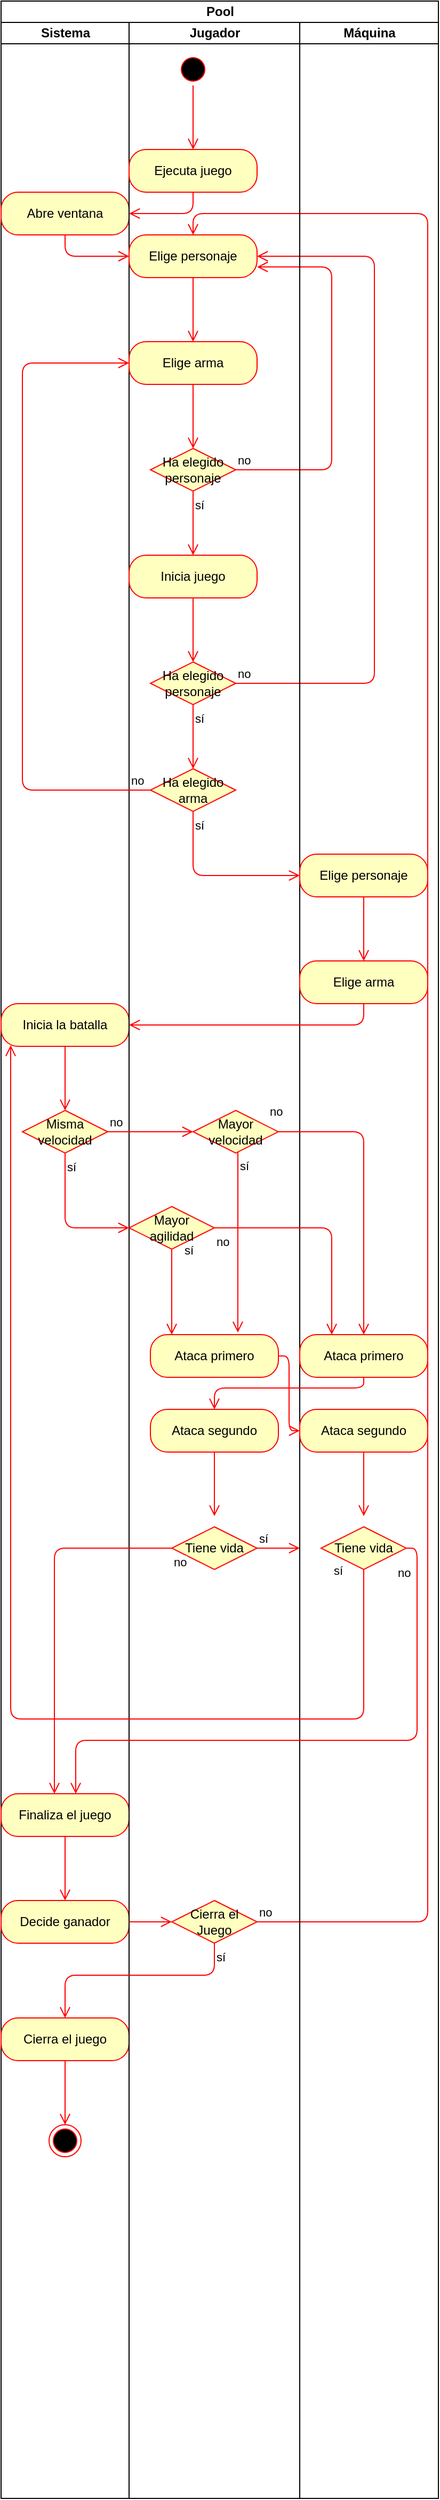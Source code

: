 <mxfile version="14.6.11" type="device"><diagram id="xTf2T0lcEl2p8durrea1" name="Page-1"><mxGraphModel dx="460" dy="1953" grid="1" gridSize="10" guides="1" tooltips="1" connect="1" arrows="1" fold="1" page="1" pageScale="1" pageWidth="827" pageHeight="1169" math="0" shadow="0"><root><mxCell id="0"/><mxCell id="1" parent="0"/><mxCell id="V55fseo6k7ZCPAbQCenO-1" value="Pool" style="swimlane;html=1;childLayout=stackLayout;resizeParent=1;resizeParentMax=0;startSize=20;" vertex="1" parent="1"><mxGeometry y="-1169" width="410" height="2339" as="geometry"/></mxCell><mxCell id="V55fseo6k7ZCPAbQCenO-2" value="Sistema" style="swimlane;html=1;startSize=20;" vertex="1" parent="V55fseo6k7ZCPAbQCenO-1"><mxGeometry y="20" width="120" height="2319" as="geometry"/></mxCell><mxCell id="wQiK66BC6Fzw9HKfYPsQ-5" value="Abre ventana" style="rounded=1;whiteSpace=wrap;html=1;arcSize=40;fontColor=#000000;fillColor=#ffffc0;strokeColor=#ff0000;" vertex="1" parent="V55fseo6k7ZCPAbQCenO-2"><mxGeometry y="159" width="120" height="40" as="geometry"/></mxCell><mxCell id="wQiK66BC6Fzw9HKfYPsQ-26" value="Inicia la batalla" style="rounded=1;whiteSpace=wrap;html=1;arcSize=40;fontColor=#000000;fillColor=#ffffc0;strokeColor=#ff0000;" vertex="1" parent="V55fseo6k7ZCPAbQCenO-2"><mxGeometry y="919" width="120" height="40" as="geometry"/></mxCell><mxCell id="wQiK66BC6Fzw9HKfYPsQ-27" value="" style="edgeStyle=orthogonalEdgeStyle;html=1;verticalAlign=bottom;endArrow=open;endSize=8;strokeColor=#ff0000;" edge="1" source="wQiK66BC6Fzw9HKfYPsQ-26" parent="V55fseo6k7ZCPAbQCenO-2"><mxGeometry relative="1" as="geometry"><mxPoint x="60" y="1019" as="targetPoint"/></mxGeometry></mxCell><mxCell id="wQiK66BC6Fzw9HKfYPsQ-31" value="Misma&lt;br&gt;velocidad" style="rhombus;whiteSpace=wrap;html=1;fillColor=#ffffc0;strokeColor=#ff0000;" vertex="1" parent="V55fseo6k7ZCPAbQCenO-2"><mxGeometry x="20" y="1019" width="80" height="40" as="geometry"/></mxCell><mxCell id="wQiK66BC6Fzw9HKfYPsQ-33" value="sí" style="edgeStyle=orthogonalEdgeStyle;html=1;align=left;verticalAlign=top;endArrow=open;endSize=8;strokeColor=#ff0000;" edge="1" source="wQiK66BC6Fzw9HKfYPsQ-31" parent="V55fseo6k7ZCPAbQCenO-2"><mxGeometry x="-1" relative="1" as="geometry"><mxPoint x="120" y="1129" as="targetPoint"/><Array as="points"><mxPoint x="60" y="1129"/></Array></mxGeometry></mxCell><mxCell id="wQiK66BC6Fzw9HKfYPsQ-65" value="Finaliza el juego" style="rounded=1;whiteSpace=wrap;html=1;arcSize=40;fontColor=#000000;fillColor=#ffffc0;strokeColor=#ff0000;" vertex="1" parent="V55fseo6k7ZCPAbQCenO-2"><mxGeometry y="1659" width="120" height="40" as="geometry"/></mxCell><mxCell id="wQiK66BC6Fzw9HKfYPsQ-66" value="" style="edgeStyle=orthogonalEdgeStyle;html=1;verticalAlign=bottom;endArrow=open;endSize=8;strokeColor=#ff0000;" edge="1" source="wQiK66BC6Fzw9HKfYPsQ-65" parent="V55fseo6k7ZCPAbQCenO-2"><mxGeometry relative="1" as="geometry"><mxPoint x="60" y="1759" as="targetPoint"/></mxGeometry></mxCell><mxCell id="wQiK66BC6Fzw9HKfYPsQ-67" value="Decide ganador" style="rounded=1;whiteSpace=wrap;html=1;arcSize=40;fontColor=#000000;fillColor=#ffffc0;strokeColor=#ff0000;" vertex="1" parent="V55fseo6k7ZCPAbQCenO-2"><mxGeometry y="1759" width="120" height="40" as="geometry"/></mxCell><mxCell id="wQiK66BC6Fzw9HKfYPsQ-74" value="" style="ellipse;html=1;shape=endState;fillColor=#000000;strokeColor=#ff0000;" vertex="1" parent="V55fseo6k7ZCPAbQCenO-2"><mxGeometry x="45" y="1969" width="30" height="30" as="geometry"/></mxCell><mxCell id="wQiK66BC6Fzw9HKfYPsQ-75" value="Cierra el juego" style="rounded=1;whiteSpace=wrap;html=1;arcSize=40;fontColor=#000000;fillColor=#ffffc0;strokeColor=#ff0000;" vertex="1" parent="V55fseo6k7ZCPAbQCenO-2"><mxGeometry y="1869" width="120" height="40" as="geometry"/></mxCell><mxCell id="wQiK66BC6Fzw9HKfYPsQ-76" value="" style="edgeStyle=orthogonalEdgeStyle;html=1;verticalAlign=bottom;endArrow=open;endSize=8;strokeColor=#ff0000;" edge="1" source="wQiK66BC6Fzw9HKfYPsQ-75" parent="V55fseo6k7ZCPAbQCenO-2"><mxGeometry relative="1" as="geometry"><mxPoint x="60" y="1969" as="targetPoint"/></mxGeometry></mxCell><mxCell id="V55fseo6k7ZCPAbQCenO-3" value="Jugador" style="swimlane;html=1;startSize=20;" vertex="1" parent="V55fseo6k7ZCPAbQCenO-1"><mxGeometry x="120" y="20" width="160" height="2319" as="geometry"/></mxCell><mxCell id="wQiK66BC6Fzw9HKfYPsQ-1" value="" style="ellipse;html=1;shape=startState;fillColor=#000000;strokeColor=#ff0000;" vertex="1" parent="V55fseo6k7ZCPAbQCenO-3"><mxGeometry x="45" y="29" width="30" height="30" as="geometry"/></mxCell><mxCell id="wQiK66BC6Fzw9HKfYPsQ-2" value="" style="edgeStyle=orthogonalEdgeStyle;html=1;verticalAlign=bottom;endArrow=open;endSize=8;strokeColor=#ff0000;" edge="1" source="wQiK66BC6Fzw9HKfYPsQ-1" parent="V55fseo6k7ZCPAbQCenO-3"><mxGeometry relative="1" as="geometry"><mxPoint x="60" y="119" as="targetPoint"/></mxGeometry></mxCell><mxCell id="wQiK66BC6Fzw9HKfYPsQ-3" value="Ejecuta juego" style="rounded=1;whiteSpace=wrap;html=1;arcSize=40;fontColor=#000000;fillColor=#ffffc0;strokeColor=#ff0000;" vertex="1" parent="V55fseo6k7ZCPAbQCenO-3"><mxGeometry y="119" width="120" height="40" as="geometry"/></mxCell><mxCell id="wQiK66BC6Fzw9HKfYPsQ-7" value="Elige personaje" style="rounded=1;whiteSpace=wrap;html=1;arcSize=40;fontColor=#000000;fillColor=#ffffc0;strokeColor=#ff0000;" vertex="1" parent="V55fseo6k7ZCPAbQCenO-3"><mxGeometry y="199" width="120" height="40" as="geometry"/></mxCell><mxCell id="wQiK66BC6Fzw9HKfYPsQ-8" value="" style="edgeStyle=orthogonalEdgeStyle;html=1;verticalAlign=bottom;endArrow=open;endSize=8;strokeColor=#ff0000;" edge="1" source="wQiK66BC6Fzw9HKfYPsQ-7" parent="V55fseo6k7ZCPAbQCenO-3"><mxGeometry relative="1" as="geometry"><mxPoint x="60" y="299" as="targetPoint"/></mxGeometry></mxCell><mxCell id="wQiK66BC6Fzw9HKfYPsQ-9" value="Elige arma" style="rounded=1;whiteSpace=wrap;html=1;arcSize=40;fontColor=#000000;fillColor=#ffffc0;strokeColor=#ff0000;" vertex="1" parent="V55fseo6k7ZCPAbQCenO-3"><mxGeometry y="299" width="120" height="40" as="geometry"/></mxCell><mxCell id="wQiK66BC6Fzw9HKfYPsQ-10" value="" style="edgeStyle=orthogonalEdgeStyle;html=1;verticalAlign=bottom;endArrow=open;endSize=8;strokeColor=#ff0000;" edge="1" source="wQiK66BC6Fzw9HKfYPsQ-9" parent="V55fseo6k7ZCPAbQCenO-3"><mxGeometry relative="1" as="geometry"><mxPoint x="60" y="399" as="targetPoint"/></mxGeometry></mxCell><mxCell id="wQiK66BC6Fzw9HKfYPsQ-11" value="Ha elegido&lt;br&gt;personaje" style="rhombus;whiteSpace=wrap;html=1;fillColor=#ffffc0;strokeColor=#ff0000;" vertex="1" parent="V55fseo6k7ZCPAbQCenO-3"><mxGeometry x="20" y="399" width="80" height="40" as="geometry"/></mxCell><mxCell id="wQiK66BC6Fzw9HKfYPsQ-12" value="no" style="edgeStyle=orthogonalEdgeStyle;html=1;align=left;verticalAlign=bottom;endArrow=open;endSize=8;strokeColor=#ff0000;" edge="1" source="wQiK66BC6Fzw9HKfYPsQ-11" parent="V55fseo6k7ZCPAbQCenO-3"><mxGeometry x="-1" relative="1" as="geometry"><mxPoint x="120" y="229" as="targetPoint"/><Array as="points"><mxPoint x="190" y="419"/><mxPoint x="190" y="229"/><mxPoint x="120" y="229"/></Array></mxGeometry></mxCell><mxCell id="wQiK66BC6Fzw9HKfYPsQ-13" value="sí" style="edgeStyle=orthogonalEdgeStyle;html=1;align=left;verticalAlign=top;endArrow=open;endSize=8;strokeColor=#ff0000;" edge="1" source="wQiK66BC6Fzw9HKfYPsQ-11" parent="V55fseo6k7ZCPAbQCenO-3"><mxGeometry x="-1" relative="1" as="geometry"><mxPoint x="60" y="499" as="targetPoint"/></mxGeometry></mxCell><mxCell id="wQiK66BC6Fzw9HKfYPsQ-14" value="Inicia juego" style="rounded=1;whiteSpace=wrap;html=1;arcSize=40;fontColor=#000000;fillColor=#ffffc0;strokeColor=#ff0000;" vertex="1" parent="V55fseo6k7ZCPAbQCenO-3"><mxGeometry y="499" width="120" height="40" as="geometry"/></mxCell><mxCell id="wQiK66BC6Fzw9HKfYPsQ-15" value="" style="edgeStyle=orthogonalEdgeStyle;html=1;verticalAlign=bottom;endArrow=open;endSize=8;strokeColor=#ff0000;" edge="1" source="wQiK66BC6Fzw9HKfYPsQ-14" parent="V55fseo6k7ZCPAbQCenO-3"><mxGeometry relative="1" as="geometry"><mxPoint x="60" y="599" as="targetPoint"/></mxGeometry></mxCell><mxCell id="wQiK66BC6Fzw9HKfYPsQ-16" value="Ha elegido&lt;br&gt;personaje" style="rhombus;whiteSpace=wrap;html=1;fillColor=#ffffc0;strokeColor=#ff0000;" vertex="1" parent="V55fseo6k7ZCPAbQCenO-3"><mxGeometry x="20" y="599" width="80" height="40" as="geometry"/></mxCell><mxCell id="wQiK66BC6Fzw9HKfYPsQ-17" value="no" style="edgeStyle=orthogonalEdgeStyle;html=1;align=left;verticalAlign=bottom;endArrow=open;endSize=8;strokeColor=#ff0000;" edge="1" source="wQiK66BC6Fzw9HKfYPsQ-16" parent="V55fseo6k7ZCPAbQCenO-3"><mxGeometry x="-1" relative="1" as="geometry"><mxPoint x="120" y="219" as="targetPoint"/><Array as="points"><mxPoint x="230" y="619"/><mxPoint x="230" y="219"/><mxPoint x="120" y="219"/></Array></mxGeometry></mxCell><mxCell id="wQiK66BC6Fzw9HKfYPsQ-18" value="sí" style="edgeStyle=orthogonalEdgeStyle;html=1;align=left;verticalAlign=top;endArrow=open;endSize=8;strokeColor=#ff0000;" edge="1" source="wQiK66BC6Fzw9HKfYPsQ-16" parent="V55fseo6k7ZCPAbQCenO-3"><mxGeometry x="-1" relative="1" as="geometry"><mxPoint x="60" y="699" as="targetPoint"/></mxGeometry></mxCell><mxCell id="wQiK66BC6Fzw9HKfYPsQ-19" value="Ha elegido&lt;br&gt;arma" style="rhombus;whiteSpace=wrap;html=1;fillColor=#ffffc0;strokeColor=#ff0000;" vertex="1" parent="V55fseo6k7ZCPAbQCenO-3"><mxGeometry x="20" y="699" width="80" height="40" as="geometry"/></mxCell><mxCell id="wQiK66BC6Fzw9HKfYPsQ-20" value="no" style="edgeStyle=orthogonalEdgeStyle;html=1;align=left;verticalAlign=bottom;endArrow=open;endSize=8;strokeColor=#ff0000;" edge="1" source="wQiK66BC6Fzw9HKfYPsQ-19" parent="V55fseo6k7ZCPAbQCenO-3" target="wQiK66BC6Fzw9HKfYPsQ-9"><mxGeometry x="-0.935" relative="1" as="geometry"><mxPoint x="-50" y="309" as="targetPoint"/><Array as="points"><mxPoint x="-100" y="719"/><mxPoint x="-100" y="319"/></Array><mxPoint as="offset"/></mxGeometry></mxCell><mxCell id="wQiK66BC6Fzw9HKfYPsQ-35" value="Mayor&lt;br&gt;velocidad" style="rhombus;whiteSpace=wrap;html=1;fillColor=#ffffc0;strokeColor=#ff0000;" vertex="1" parent="V55fseo6k7ZCPAbQCenO-3"><mxGeometry x="60" y="1019" width="80" height="40" as="geometry"/></mxCell><mxCell id="wQiK66BC6Fzw9HKfYPsQ-37" value="sí" style="edgeStyle=orthogonalEdgeStyle;html=1;align=left;verticalAlign=top;endArrow=open;endSize=8;strokeColor=#ff0000;entryX=0.683;entryY=-0.05;entryDx=0;entryDy=0;entryPerimeter=0;" edge="1" source="wQiK66BC6Fzw9HKfYPsQ-35" parent="V55fseo6k7ZCPAbQCenO-3" target="wQiK66BC6Fzw9HKfYPsQ-40"><mxGeometry x="-1" relative="1" as="geometry"><mxPoint x="100" y="1219" as="targetPoint"/><Array as="points"><mxPoint x="102" y="1129"/><mxPoint x="102" y="1129"/></Array></mxGeometry></mxCell><mxCell id="wQiK66BC6Fzw9HKfYPsQ-40" value="Ataca primero" style="rounded=1;whiteSpace=wrap;html=1;arcSize=40;fontColor=#000000;fillColor=#ffffc0;strokeColor=#ff0000;" vertex="1" parent="V55fseo6k7ZCPAbQCenO-3"><mxGeometry x="20" y="1229" width="120" height="40" as="geometry"/></mxCell><mxCell id="wQiK66BC6Fzw9HKfYPsQ-42" value="Mayor&lt;br&gt;agilidad" style="rhombus;whiteSpace=wrap;html=1;fillColor=#ffffc0;strokeColor=#ff0000;" vertex="1" parent="V55fseo6k7ZCPAbQCenO-3"><mxGeometry y="1109" width="80" height="40" as="geometry"/></mxCell><mxCell id="wQiK66BC6Fzw9HKfYPsQ-43" value="sí" style="edgeStyle=orthogonalEdgeStyle;html=1;align=left;verticalAlign=bottom;endArrow=open;endSize=8;strokeColor=#ff0000;" edge="1" source="wQiK66BC6Fzw9HKfYPsQ-42" parent="V55fseo6k7ZCPAbQCenO-3"><mxGeometry x="-0.75" y="10" relative="1" as="geometry"><mxPoint x="40" y="1229" as="targetPoint"/><Array as="points"><mxPoint x="40" y="1189"/><mxPoint x="40" y="1189"/></Array><mxPoint as="offset"/></mxGeometry></mxCell><mxCell id="wQiK66BC6Fzw9HKfYPsQ-45" value="Ataca segundo" style="rounded=1;whiteSpace=wrap;html=1;arcSize=40;fontColor=#000000;fillColor=#ffffc0;strokeColor=#ff0000;" vertex="1" parent="V55fseo6k7ZCPAbQCenO-3"><mxGeometry x="20" y="1299" width="120" height="40" as="geometry"/></mxCell><mxCell id="wQiK66BC6Fzw9HKfYPsQ-46" value="" style="edgeStyle=orthogonalEdgeStyle;html=1;verticalAlign=bottom;endArrow=open;endSize=8;strokeColor=#ff0000;" edge="1" source="wQiK66BC6Fzw9HKfYPsQ-45" parent="V55fseo6k7ZCPAbQCenO-3"><mxGeometry relative="1" as="geometry"><mxPoint x="80" y="1399" as="targetPoint"/></mxGeometry></mxCell><mxCell id="wQiK66BC6Fzw9HKfYPsQ-57" value="Tiene vida" style="rhombus;whiteSpace=wrap;html=1;fillColor=#ffffc0;strokeColor=#ff0000;" vertex="1" parent="V55fseo6k7ZCPAbQCenO-3"><mxGeometry x="40" y="1409" width="80" height="40" as="geometry"/></mxCell><mxCell id="wQiK66BC6Fzw9HKfYPsQ-59" value="no" style="edgeStyle=orthogonalEdgeStyle;html=1;align=left;verticalAlign=top;endArrow=open;endSize=8;strokeColor=#ff0000;" edge="1" source="wQiK66BC6Fzw9HKfYPsQ-57" parent="V55fseo6k7ZCPAbQCenO-3"><mxGeometry x="-1" relative="1" as="geometry"><mxPoint x="-70" y="1659" as="targetPoint"/><Array as="points"><mxPoint x="-70" y="1429"/><mxPoint x="-70" y="1639"/></Array></mxGeometry></mxCell><mxCell id="wQiK66BC6Fzw9HKfYPsQ-71" value="Cierra el&lt;br&gt;Juego" style="rhombus;whiteSpace=wrap;html=1;fillColor=#ffffc0;strokeColor=#ff0000;" vertex="1" parent="V55fseo6k7ZCPAbQCenO-3"><mxGeometry x="40" y="1759" width="80" height="40" as="geometry"/></mxCell><mxCell id="wQiK66BC6Fzw9HKfYPsQ-72" value="no" style="edgeStyle=orthogonalEdgeStyle;html=1;align=left;verticalAlign=bottom;endArrow=open;endSize=8;strokeColor=#ff0000;entryX=0.5;entryY=0;entryDx=0;entryDy=0;" edge="1" source="wQiK66BC6Fzw9HKfYPsQ-71" parent="V55fseo6k7ZCPAbQCenO-3" target="wQiK66BC6Fzw9HKfYPsQ-7"><mxGeometry x="-1" relative="1" as="geometry"><mxPoint x="270" y="191" as="targetPoint"/><Array as="points"><mxPoint x="280" y="1779"/><mxPoint x="280" y="179"/><mxPoint x="60" y="179"/></Array></mxGeometry></mxCell><mxCell id="V55fseo6k7ZCPAbQCenO-4" value="Máquina" style="swimlane;html=1;startSize=20;" vertex="1" parent="V55fseo6k7ZCPAbQCenO-1"><mxGeometry x="280" y="20" width="130" height="2319" as="geometry"/></mxCell><mxCell id="wQiK66BC6Fzw9HKfYPsQ-22" value="Elige personaje" style="rounded=1;whiteSpace=wrap;html=1;arcSize=40;fontColor=#000000;fillColor=#ffffc0;strokeColor=#ff0000;" vertex="1" parent="V55fseo6k7ZCPAbQCenO-4"><mxGeometry y="779" width="120" height="40" as="geometry"/></mxCell><mxCell id="wQiK66BC6Fzw9HKfYPsQ-23" value="" style="edgeStyle=orthogonalEdgeStyle;html=1;verticalAlign=bottom;endArrow=open;endSize=8;strokeColor=#ff0000;" edge="1" source="wQiK66BC6Fzw9HKfYPsQ-22" parent="V55fseo6k7ZCPAbQCenO-4"><mxGeometry relative="1" as="geometry"><mxPoint x="60" y="879" as="targetPoint"/></mxGeometry></mxCell><mxCell id="wQiK66BC6Fzw9HKfYPsQ-24" value="Elige arma" style="rounded=1;whiteSpace=wrap;html=1;arcSize=40;fontColor=#000000;fillColor=#ffffc0;strokeColor=#ff0000;" vertex="1" parent="V55fseo6k7ZCPAbQCenO-4"><mxGeometry y="879" width="120" height="40" as="geometry"/></mxCell><mxCell id="wQiK66BC6Fzw9HKfYPsQ-25" value="" style="edgeStyle=orthogonalEdgeStyle;html=1;verticalAlign=bottom;endArrow=open;endSize=8;strokeColor=#ff0000;" edge="1" source="wQiK66BC6Fzw9HKfYPsQ-24" parent="V55fseo6k7ZCPAbQCenO-4"><mxGeometry relative="1" as="geometry"><mxPoint x="-160" y="939" as="targetPoint"/><Array as="points"><mxPoint x="60" y="939"/></Array></mxGeometry></mxCell><mxCell id="wQiK66BC6Fzw9HKfYPsQ-38" value="Ataca primero" style="rounded=1;whiteSpace=wrap;html=1;arcSize=40;fontColor=#000000;fillColor=#ffffc0;strokeColor=#ff0000;" vertex="1" parent="V55fseo6k7ZCPAbQCenO-4"><mxGeometry y="1229" width="120" height="40" as="geometry"/></mxCell><mxCell id="wQiK66BC6Fzw9HKfYPsQ-47" value="Ataca segundo" style="rounded=1;whiteSpace=wrap;html=1;arcSize=40;fontColor=#000000;fillColor=#ffffc0;strokeColor=#ff0000;" vertex="1" parent="V55fseo6k7ZCPAbQCenO-4"><mxGeometry y="1299" width="120" height="40" as="geometry"/></mxCell><mxCell id="wQiK66BC6Fzw9HKfYPsQ-48" value="" style="edgeStyle=orthogonalEdgeStyle;html=1;verticalAlign=bottom;endArrow=open;endSize=8;strokeColor=#ff0000;" edge="1" source="wQiK66BC6Fzw9HKfYPsQ-47" parent="V55fseo6k7ZCPAbQCenO-4"><mxGeometry relative="1" as="geometry"><mxPoint x="60" y="1399" as="targetPoint"/></mxGeometry></mxCell><mxCell id="wQiK66BC6Fzw9HKfYPsQ-62" value="Tiene vida" style="rhombus;whiteSpace=wrap;html=1;fillColor=#ffffc0;strokeColor=#ff0000;" vertex="1" parent="V55fseo6k7ZCPAbQCenO-4"><mxGeometry x="20" y="1409" width="80" height="40" as="geometry"/></mxCell><mxCell id="wQiK66BC6Fzw9HKfYPsQ-64" value="no" style="edgeStyle=orthogonalEdgeStyle;html=1;align=left;verticalAlign=top;endArrow=open;endSize=8;strokeColor=#ff0000;" edge="1" source="wQiK66BC6Fzw9HKfYPsQ-62" parent="V55fseo6k7ZCPAbQCenO-4"><mxGeometry x="-1" y="-14" relative="1" as="geometry"><mxPoint x="-210" y="1659" as="targetPoint"/><Array as="points"><mxPoint x="110" y="1429"/><mxPoint x="110" y="1609"/><mxPoint x="-210" y="1609"/><mxPoint x="-210" y="1639"/></Array><mxPoint x="-10" y="-4" as="offset"/></mxGeometry></mxCell><mxCell id="wQiK66BC6Fzw9HKfYPsQ-4" value="" style="edgeStyle=orthogonalEdgeStyle;html=1;verticalAlign=bottom;endArrow=open;endSize=8;strokeColor=#ff0000;" edge="1" source="wQiK66BC6Fzw9HKfYPsQ-3" parent="V55fseo6k7ZCPAbQCenO-1" target="wQiK66BC6Fzw9HKfYPsQ-5"><mxGeometry relative="1" as="geometry"><mxPoint x="120" y="209" as="targetPoint"/><Array as="points"><mxPoint x="180" y="199"/></Array></mxGeometry></mxCell><mxCell id="wQiK66BC6Fzw9HKfYPsQ-6" value="" style="edgeStyle=orthogonalEdgeStyle;html=1;verticalAlign=bottom;endArrow=open;endSize=8;strokeColor=#ff0000;entryX=0;entryY=0.5;entryDx=0;entryDy=0;" edge="1" source="wQiK66BC6Fzw9HKfYPsQ-5" parent="V55fseo6k7ZCPAbQCenO-1" target="wQiK66BC6Fzw9HKfYPsQ-7"><mxGeometry relative="1" as="geometry"><mxPoint x="60" y="289" as="targetPoint"/></mxGeometry></mxCell><mxCell id="wQiK66BC6Fzw9HKfYPsQ-21" value="sí" style="edgeStyle=orthogonalEdgeStyle;html=1;align=left;verticalAlign=top;endArrow=open;endSize=8;strokeColor=#ff0000;entryX=0;entryY=0.5;entryDx=0;entryDy=0;" edge="1" source="wQiK66BC6Fzw9HKfYPsQ-19" parent="V55fseo6k7ZCPAbQCenO-1" target="wQiK66BC6Fzw9HKfYPsQ-22"><mxGeometry x="-1" relative="1" as="geometry"><mxPoint x="260" y="819" as="targetPoint"/><Array as="points"><mxPoint x="180" y="819"/></Array></mxGeometry></mxCell><mxCell id="wQiK66BC6Fzw9HKfYPsQ-32" value="no" style="edgeStyle=orthogonalEdgeStyle;html=1;align=left;verticalAlign=bottom;endArrow=open;endSize=8;strokeColor=#ff0000;entryX=0;entryY=0.5;entryDx=0;entryDy=0;" edge="1" source="wQiK66BC6Fzw9HKfYPsQ-31" parent="V55fseo6k7ZCPAbQCenO-1" target="wQiK66BC6Fzw9HKfYPsQ-35"><mxGeometry x="-1" relative="1" as="geometry"><mxPoint x="140" y="1059" as="targetPoint"/></mxGeometry></mxCell><mxCell id="wQiK66BC6Fzw9HKfYPsQ-36" value="no" style="edgeStyle=orthogonalEdgeStyle;html=1;align=left;verticalAlign=bottom;endArrow=open;endSize=8;strokeColor=#ff0000;" edge="1" source="wQiK66BC6Fzw9HKfYPsQ-35" parent="V55fseo6k7ZCPAbQCenO-1"><mxGeometry x="-1" y="14" relative="1" as="geometry"><mxPoint x="340" y="1249" as="targetPoint"/><Array as="points"><mxPoint x="340" y="1059"/></Array><mxPoint x="-10" y="4" as="offset"/></mxGeometry></mxCell><mxCell id="wQiK66BC6Fzw9HKfYPsQ-44" value="no" style="edgeStyle=orthogonalEdgeStyle;html=1;align=left;verticalAlign=top;endArrow=open;endSize=8;strokeColor=#ff0000;" edge="1" source="wQiK66BC6Fzw9HKfYPsQ-42" parent="V55fseo6k7ZCPAbQCenO-1"><mxGeometry x="-1" relative="1" as="geometry"><mxPoint x="310" y="1249" as="targetPoint"/><Array as="points"><mxPoint x="310" y="1149"/></Array></mxGeometry></mxCell><mxCell id="wQiK66BC6Fzw9HKfYPsQ-41" value="" style="edgeStyle=orthogonalEdgeStyle;html=1;verticalAlign=bottom;endArrow=open;endSize=8;strokeColor=#ff0000;entryX=0;entryY=0.5;entryDx=0;entryDy=0;" edge="1" parent="V55fseo6k7ZCPAbQCenO-1" source="wQiK66BC6Fzw9HKfYPsQ-40" target="wQiK66BC6Fzw9HKfYPsQ-47"><mxGeometry relative="1" as="geometry"><mxPoint x="200" y="1319" as="targetPoint"/></mxGeometry></mxCell><mxCell id="wQiK66BC6Fzw9HKfYPsQ-39" value="" style="edgeStyle=orthogonalEdgeStyle;html=1;verticalAlign=bottom;endArrow=open;endSize=8;strokeColor=#ff0000;entryX=0.5;entryY=0;entryDx=0;entryDy=0;" edge="1" source="wQiK66BC6Fzw9HKfYPsQ-38" parent="V55fseo6k7ZCPAbQCenO-1" target="wQiK66BC6Fzw9HKfYPsQ-45"><mxGeometry relative="1" as="geometry"><mxPoint x="340" y="1319" as="targetPoint"/><Array as="points"><mxPoint x="340" y="1299"/><mxPoint x="200" y="1299"/></Array></mxGeometry></mxCell><mxCell id="wQiK66BC6Fzw9HKfYPsQ-58" value="sí" style="edgeStyle=orthogonalEdgeStyle;html=1;align=left;verticalAlign=bottom;endArrow=open;endSize=8;strokeColor=#ff0000;entryX=0;entryY=0.5;entryDx=0;entryDy=0;" edge="1" source="wQiK66BC6Fzw9HKfYPsQ-57" parent="V55fseo6k7ZCPAbQCenO-1"><mxGeometry x="-1" relative="1" as="geometry"><mxPoint x="280" y="1449" as="targetPoint"/></mxGeometry></mxCell><mxCell id="wQiK66BC6Fzw9HKfYPsQ-63" value="sí" style="edgeStyle=orthogonalEdgeStyle;html=1;align=left;verticalAlign=bottom;endArrow=open;endSize=8;strokeColor=#ff0000;entryX=0.075;entryY=0.975;entryDx=0;entryDy=0;entryPerimeter=0;" edge="1" source="wQiK66BC6Fzw9HKfYPsQ-62" parent="V55fseo6k7ZCPAbQCenO-1" target="wQiK66BC6Fzw9HKfYPsQ-26"><mxGeometry x="-0.982" y="-30" relative="1" as="geometry"><mxPoint x="480" y="1449" as="targetPoint"/><Array as="points"><mxPoint x="340" y="1609"/><mxPoint x="9" y="1609"/></Array><mxPoint as="offset"/></mxGeometry></mxCell><mxCell id="wQiK66BC6Fzw9HKfYPsQ-68" value="" style="edgeStyle=orthogonalEdgeStyle;html=1;verticalAlign=bottom;endArrow=open;endSize=8;strokeColor=#ff0000;" edge="1" source="wQiK66BC6Fzw9HKfYPsQ-67" parent="V55fseo6k7ZCPAbQCenO-1" target="wQiK66BC6Fzw9HKfYPsQ-71"><mxGeometry relative="1" as="geometry"><mxPoint x="60" y="1879" as="targetPoint"/></mxGeometry></mxCell><mxCell id="wQiK66BC6Fzw9HKfYPsQ-73" value="sí" style="edgeStyle=orthogonalEdgeStyle;html=1;align=left;verticalAlign=top;endArrow=open;endSize=8;strokeColor=#ff0000;entryX=0.5;entryY=0;entryDx=0;entryDy=0;" edge="1" source="wQiK66BC6Fzw9HKfYPsQ-71" parent="V55fseo6k7ZCPAbQCenO-1" target="wQiK66BC6Fzw9HKfYPsQ-75"><mxGeometry x="-1" relative="1" as="geometry"><mxPoint x="200" y="1879" as="targetPoint"/><Array as="points"><mxPoint x="200" y="1849"/><mxPoint x="60" y="1849"/></Array></mxGeometry></mxCell></root></mxGraphModel></diagram></mxfile>